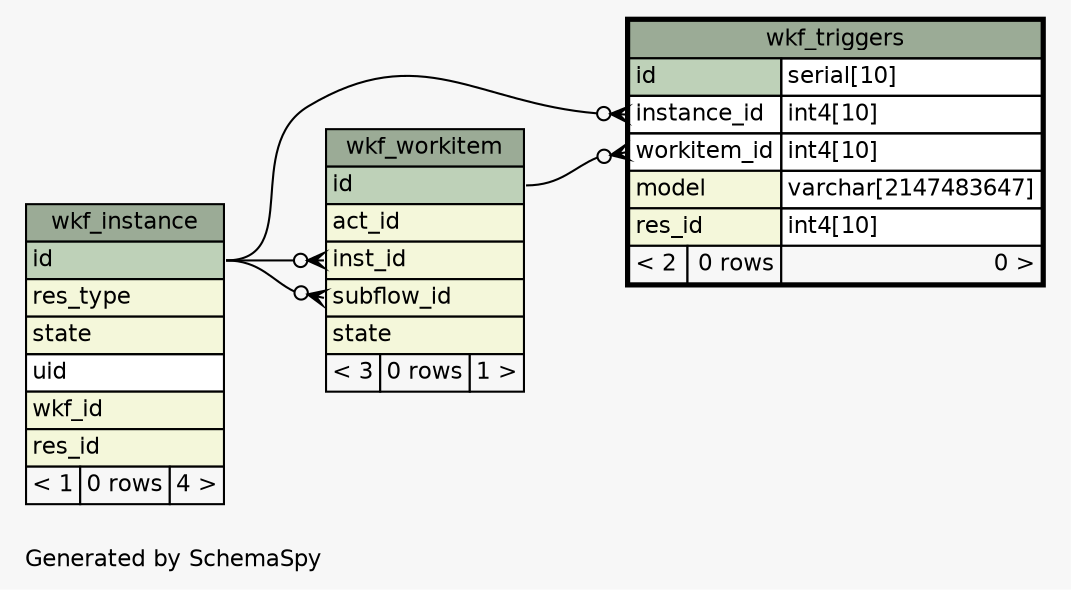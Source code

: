 // dot 2.36.0 on Linux 3.13.0-68-generic
// SchemaSpy rev 590
digraph "oneDegreeRelationshipsDiagram" {
  graph [
    rankdir="RL"
    bgcolor="#f7f7f7"
    label="\nGenerated by SchemaSpy"
    labeljust="l"
    nodesep="0.18"
    ranksep="0.46"
    fontname="Helvetica"
    fontsize="11"
  ];
  node [
    fontname="Helvetica"
    fontsize="11"
    shape="plaintext"
  ];
  edge [
    arrowsize="0.8"
  ];
  "wkf_triggers":"instance_id":w -> "wkf_instance":"id":e [arrowhead=none dir=back arrowtail=crowodot];
  "wkf_triggers":"workitem_id":w -> "wkf_workitem":"id":e [arrowhead=none dir=back arrowtail=crowodot];
  "wkf_workitem":"inst_id":w -> "wkf_instance":"id":e [arrowhead=none dir=back arrowtail=crowodot];
  "wkf_workitem":"subflow_id":w -> "wkf_instance":"id":e [arrowhead=none dir=back arrowtail=crowodot];
  "wkf_instance" [
    label=<
    <TABLE BORDER="0" CELLBORDER="1" CELLSPACING="0" BGCOLOR="#ffffff">
      <TR><TD COLSPAN="3" BGCOLOR="#9bab96" ALIGN="CENTER">wkf_instance</TD></TR>
      <TR><TD PORT="id" COLSPAN="3" BGCOLOR="#bed1b8" ALIGN="LEFT">id</TD></TR>
      <TR><TD PORT="res_type" COLSPAN="3" BGCOLOR="#f4f7da" ALIGN="LEFT">res_type</TD></TR>
      <TR><TD PORT="state" COLSPAN="3" BGCOLOR="#f4f7da" ALIGN="LEFT">state</TD></TR>
      <TR><TD PORT="uid" COLSPAN="3" ALIGN="LEFT">uid</TD></TR>
      <TR><TD PORT="wkf_id" COLSPAN="3" BGCOLOR="#f4f7da" ALIGN="LEFT">wkf_id</TD></TR>
      <TR><TD PORT="res_id" COLSPAN="3" BGCOLOR="#f4f7da" ALIGN="LEFT">res_id</TD></TR>
      <TR><TD ALIGN="LEFT" BGCOLOR="#f7f7f7">&lt; 1</TD><TD ALIGN="RIGHT" BGCOLOR="#f7f7f7">0 rows</TD><TD ALIGN="RIGHT" BGCOLOR="#f7f7f7">4 &gt;</TD></TR>
    </TABLE>>
    URL="wkf_instance.html"
    tooltip="wkf_instance"
  ];
  "wkf_triggers" [
    label=<
    <TABLE BORDER="2" CELLBORDER="1" CELLSPACING="0" BGCOLOR="#ffffff">
      <TR><TD COLSPAN="3" BGCOLOR="#9bab96" ALIGN="CENTER">wkf_triggers</TD></TR>
      <TR><TD PORT="id" COLSPAN="2" BGCOLOR="#bed1b8" ALIGN="LEFT">id</TD><TD PORT="id.type" ALIGN="LEFT">serial[10]</TD></TR>
      <TR><TD PORT="instance_id" COLSPAN="2" ALIGN="LEFT">instance_id</TD><TD PORT="instance_id.type" ALIGN="LEFT">int4[10]</TD></TR>
      <TR><TD PORT="workitem_id" COLSPAN="2" ALIGN="LEFT">workitem_id</TD><TD PORT="workitem_id.type" ALIGN="LEFT">int4[10]</TD></TR>
      <TR><TD PORT="model" COLSPAN="2" BGCOLOR="#f4f7da" ALIGN="LEFT">model</TD><TD PORT="model.type" ALIGN="LEFT">varchar[2147483647]</TD></TR>
      <TR><TD PORT="res_id" COLSPAN="2" BGCOLOR="#f4f7da" ALIGN="LEFT">res_id</TD><TD PORT="res_id.type" ALIGN="LEFT">int4[10]</TD></TR>
      <TR><TD ALIGN="LEFT" BGCOLOR="#f7f7f7">&lt; 2</TD><TD ALIGN="RIGHT" BGCOLOR="#f7f7f7">0 rows</TD><TD ALIGN="RIGHT" BGCOLOR="#f7f7f7">0 &gt;</TD></TR>
    </TABLE>>
    URL="wkf_triggers.html"
    tooltip="wkf_triggers"
  ];
  "wkf_workitem" [
    label=<
    <TABLE BORDER="0" CELLBORDER="1" CELLSPACING="0" BGCOLOR="#ffffff">
      <TR><TD COLSPAN="3" BGCOLOR="#9bab96" ALIGN="CENTER">wkf_workitem</TD></TR>
      <TR><TD PORT="id" COLSPAN="3" BGCOLOR="#bed1b8" ALIGN="LEFT">id</TD></TR>
      <TR><TD PORT="act_id" COLSPAN="3" BGCOLOR="#f4f7da" ALIGN="LEFT">act_id</TD></TR>
      <TR><TD PORT="inst_id" COLSPAN="3" BGCOLOR="#f4f7da" ALIGN="LEFT">inst_id</TD></TR>
      <TR><TD PORT="subflow_id" COLSPAN="3" BGCOLOR="#f4f7da" ALIGN="LEFT">subflow_id</TD></TR>
      <TR><TD PORT="state" COLSPAN="3" BGCOLOR="#f4f7da" ALIGN="LEFT">state</TD></TR>
      <TR><TD ALIGN="LEFT" BGCOLOR="#f7f7f7">&lt; 3</TD><TD ALIGN="RIGHT" BGCOLOR="#f7f7f7">0 rows</TD><TD ALIGN="RIGHT" BGCOLOR="#f7f7f7">1 &gt;</TD></TR>
    </TABLE>>
    URL="wkf_workitem.html"
    tooltip="wkf_workitem"
  ];
}
